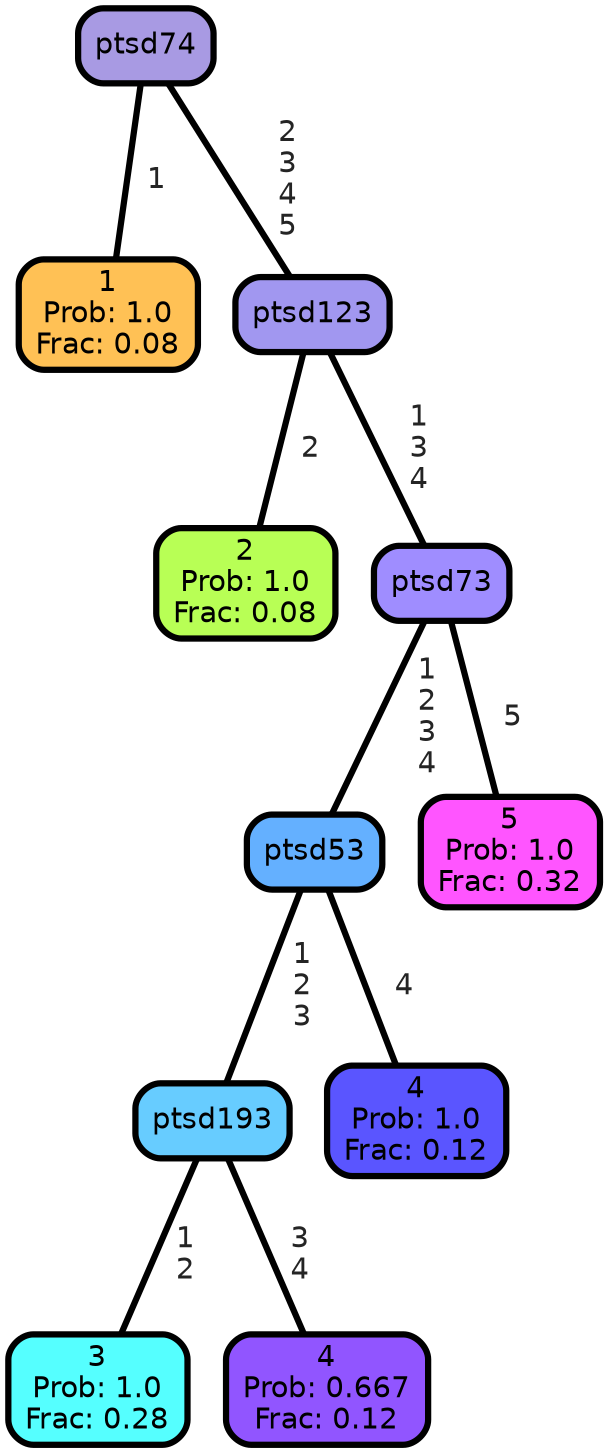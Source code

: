 graph Tree {
node [shape=box, style="filled, rounded",color="black",penwidth="3",fontcolor="black",                 fontname=helvetica] ;
graph [ranksep="0 equally", splines=straight,                 bgcolor=transparent, dpi=200] ;
edge [fontname=helvetica, fontweight=bold,fontcolor=grey14,color=black] ;
0 [label="1
Prob: 1.0
Frac: 0.08", fillcolor="#ffc155"] ;
1 [label="ptsd74", fillcolor="#a89ae3"] ;
2 [label="2
Prob: 1.0
Frac: 0.08", fillcolor="#b8ff55"] ;
3 [label="ptsd123", fillcolor="#a197f0"] ;
4 [label="3
Prob: 1.0
Frac: 0.28", fillcolor="#55ffff"] ;
5 [label="ptsd193", fillcolor="#67ccff"] ;
6 [label="4
Prob: 0.667
Frac: 0.12", fillcolor="#9155ff"] ;
7 [label="ptsd53", fillcolor="#64b0ff"] ;
8 [label="4
Prob: 1.0
Frac: 0.12", fillcolor="#5a55ff"] ;
9 [label="ptsd73", fillcolor="#9f8dff"] ;
10 [label="5
Prob: 1.0
Frac: 0.32", fillcolor="#ff55ff"] ;
1 -- 0 [label=" 1",penwidth=3] ;
1 -- 3 [label=" 2\n 3\n 4\n 5",penwidth=3] ;
3 -- 2 [label=" 2",penwidth=3] ;
3 -- 9 [label=" 1\n 3\n 4",penwidth=3] ;
5 -- 4 [label=" 1\n 2",penwidth=3] ;
5 -- 6 [label=" 3\n 4",penwidth=3] ;
7 -- 5 [label=" 1\n 2\n 3",penwidth=3] ;
7 -- 8 [label=" 4",penwidth=3] ;
9 -- 7 [label=" 1\n 2\n 3\n 4",penwidth=3] ;
9 -- 10 [label=" 5",penwidth=3] ;
{rank = same;}}